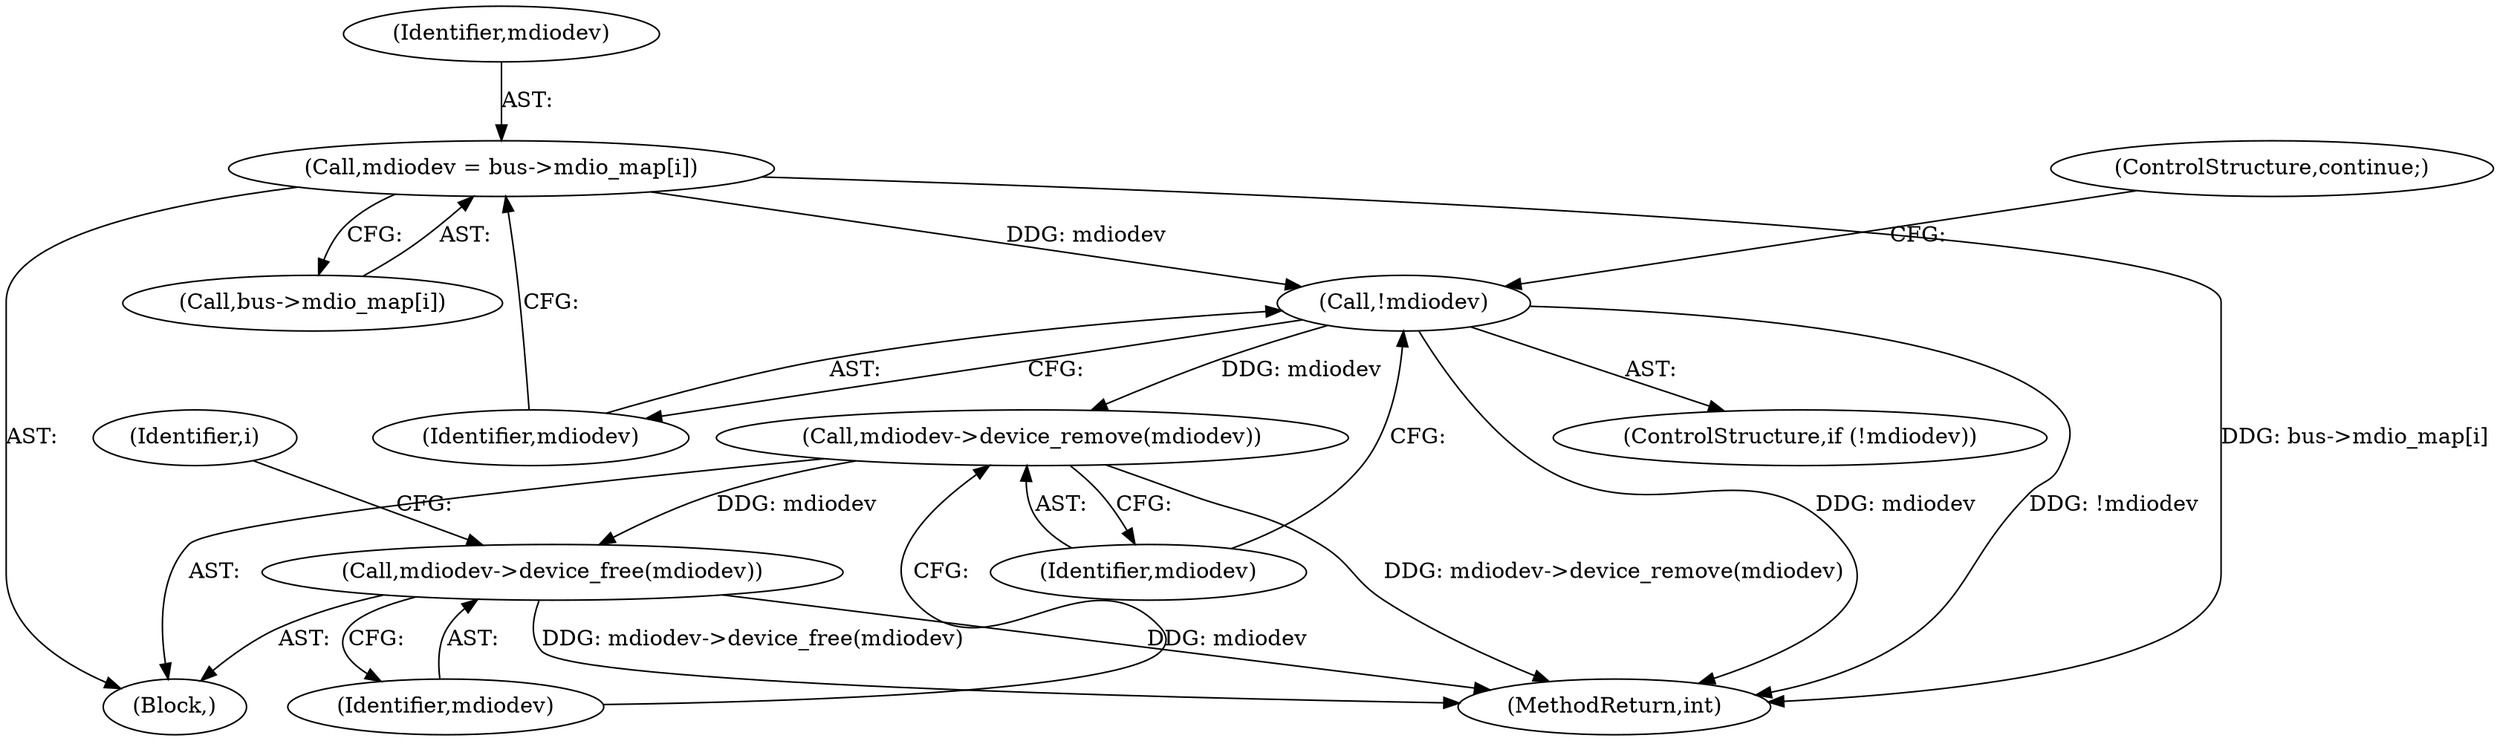 digraph "0_linux_6ff7b060535e87c2ae14dd8548512abfdda528fb@array" {
"1000321" [label="(Call,mdiodev = bus->mdio_map[i])"];
"1000329" [label="(Call,!mdiodev)"];
"1000332" [label="(Call,mdiodev->device_remove(mdiodev))"];
"1000334" [label="(Call,mdiodev->device_free(mdiodev))"];
"1000320" [label="(Block,)"];
"1000332" [label="(Call,mdiodev->device_remove(mdiodev))"];
"1000323" [label="(Call,bus->mdio_map[i])"];
"1000330" [label="(Identifier,mdiodev)"];
"1000333" [label="(Identifier,mdiodev)"];
"1000321" [label="(Call,mdiodev = bus->mdio_map[i])"];
"1000322" [label="(Identifier,mdiodev)"];
"1000328" [label="(ControlStructure,if (!mdiodev))"];
"1000352" [label="(MethodReturn,int)"];
"1000334" [label="(Call,mdiodev->device_free(mdiodev))"];
"1000335" [label="(Identifier,mdiodev)"];
"1000329" [label="(Call,!mdiodev)"];
"1000318" [label="(Identifier,i)"];
"1000331" [label="(ControlStructure,continue;)"];
"1000321" -> "1000320"  [label="AST: "];
"1000321" -> "1000323"  [label="CFG: "];
"1000322" -> "1000321"  [label="AST: "];
"1000323" -> "1000321"  [label="AST: "];
"1000330" -> "1000321"  [label="CFG: "];
"1000321" -> "1000352"  [label="DDG: bus->mdio_map[i]"];
"1000321" -> "1000329"  [label="DDG: mdiodev"];
"1000329" -> "1000328"  [label="AST: "];
"1000329" -> "1000330"  [label="CFG: "];
"1000330" -> "1000329"  [label="AST: "];
"1000331" -> "1000329"  [label="CFG: "];
"1000333" -> "1000329"  [label="CFG: "];
"1000329" -> "1000352"  [label="DDG: !mdiodev"];
"1000329" -> "1000352"  [label="DDG: mdiodev"];
"1000329" -> "1000332"  [label="DDG: mdiodev"];
"1000332" -> "1000320"  [label="AST: "];
"1000332" -> "1000333"  [label="CFG: "];
"1000333" -> "1000332"  [label="AST: "];
"1000335" -> "1000332"  [label="CFG: "];
"1000332" -> "1000352"  [label="DDG: mdiodev->device_remove(mdiodev)"];
"1000332" -> "1000334"  [label="DDG: mdiodev"];
"1000334" -> "1000320"  [label="AST: "];
"1000334" -> "1000335"  [label="CFG: "];
"1000335" -> "1000334"  [label="AST: "];
"1000318" -> "1000334"  [label="CFG: "];
"1000334" -> "1000352"  [label="DDG: mdiodev->device_free(mdiodev)"];
"1000334" -> "1000352"  [label="DDG: mdiodev"];
}
